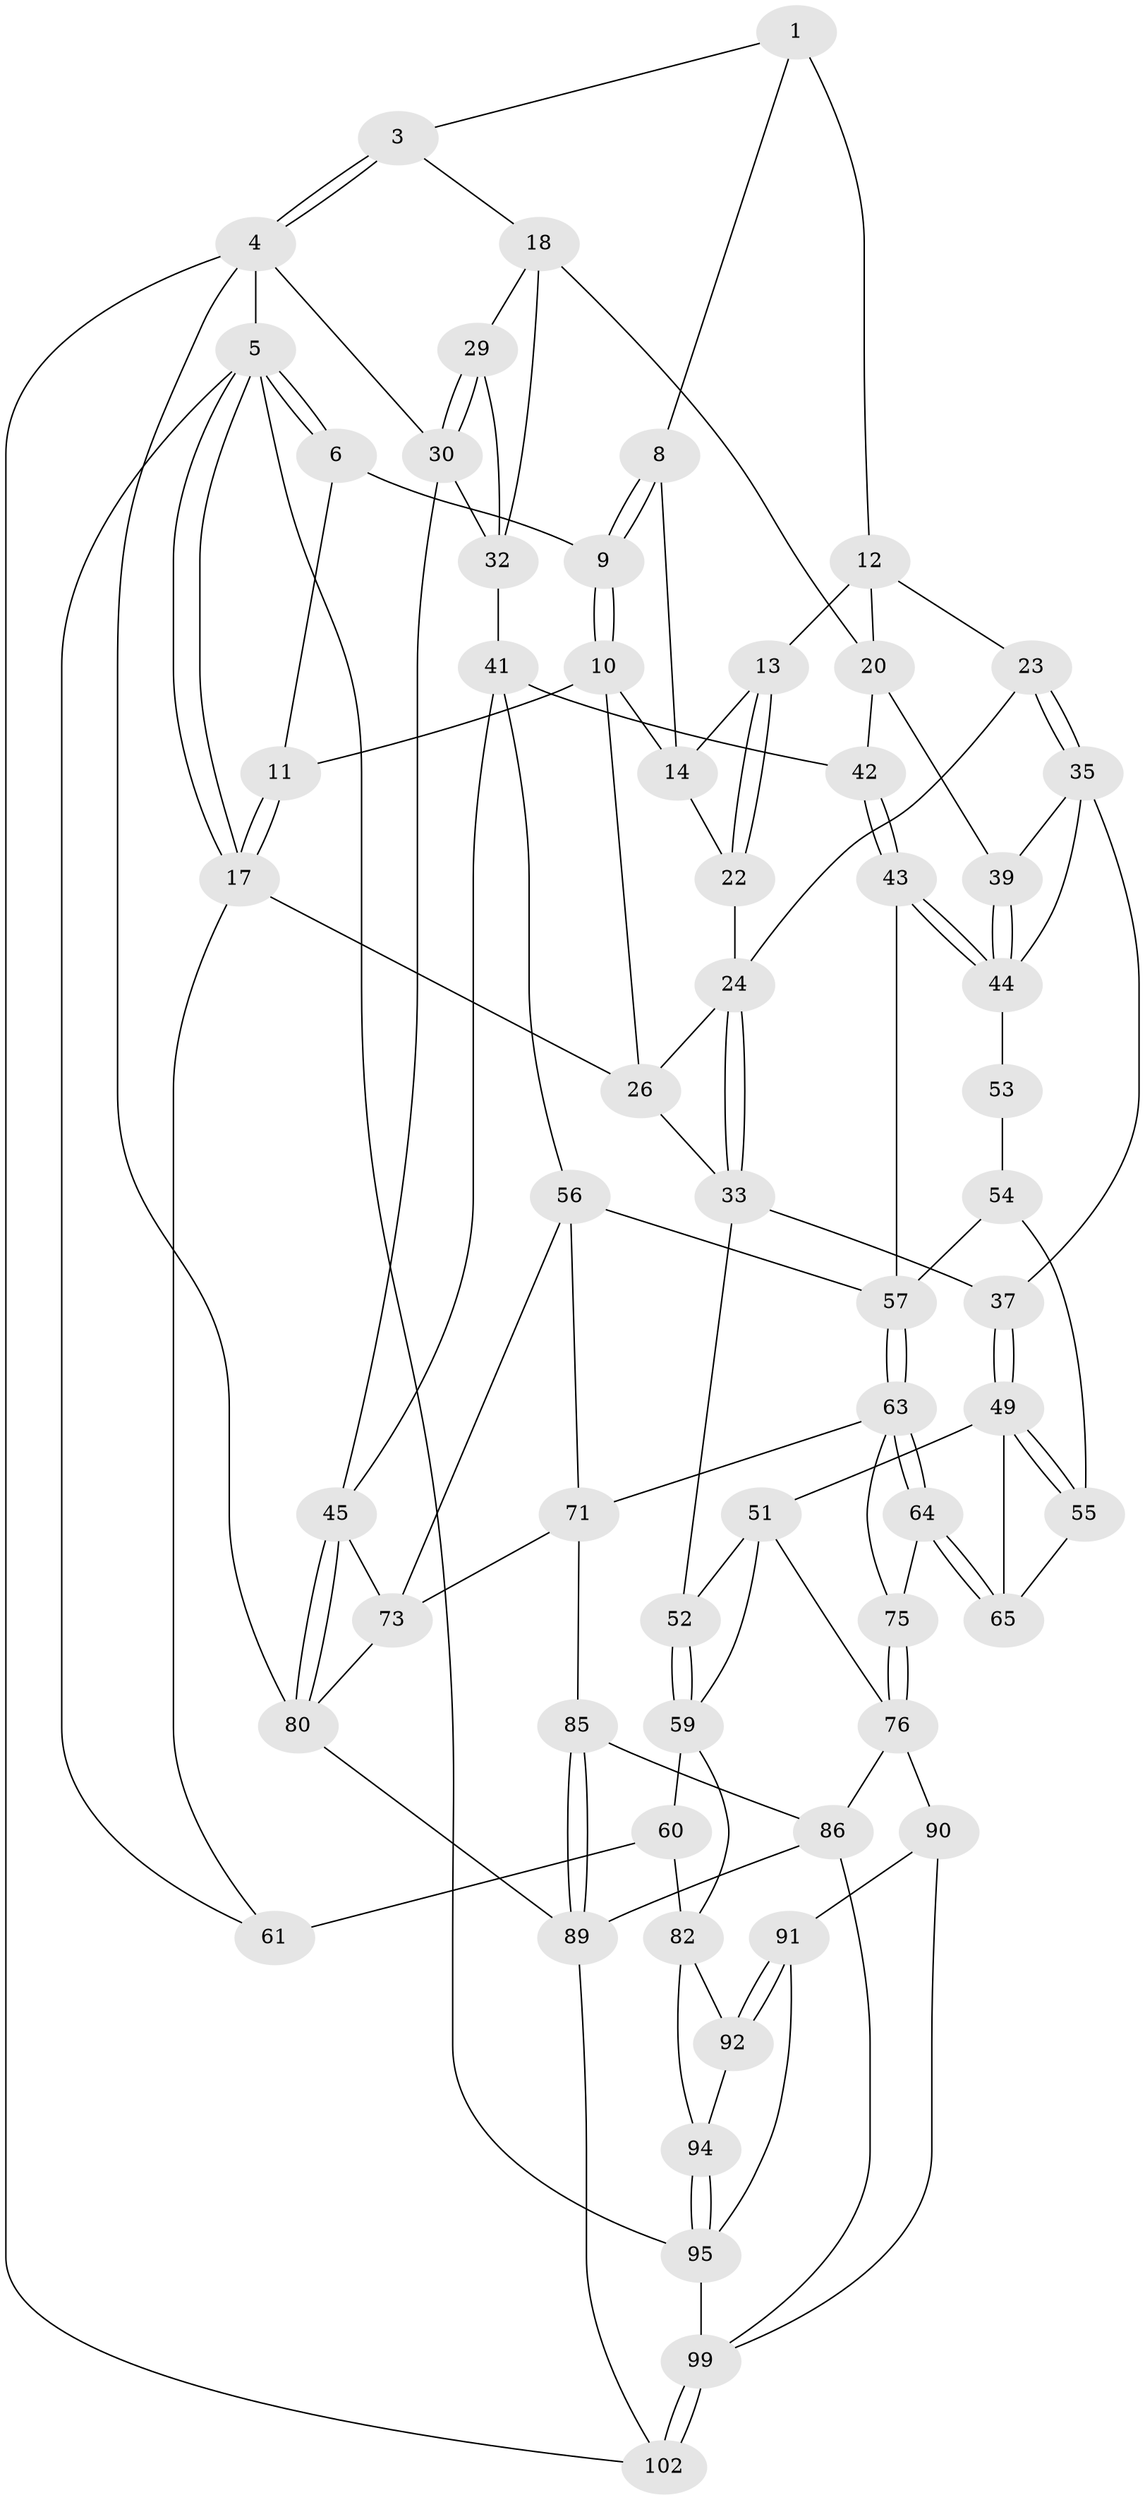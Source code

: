 // original degree distribution, {3: 0.0196078431372549, 5: 0.5686274509803921, 6: 0.19607843137254902, 4: 0.21568627450980393}
// Generated by graph-tools (version 1.1) at 2025/11/02/21/25 10:11:12]
// undirected, 61 vertices, 133 edges
graph export_dot {
graph [start="1"]
  node [color=gray90,style=filled];
  1 [pos="+0.3821813852385001+0",super="+2"];
  3 [pos="+0.6661759242528137+0"];
  4 [pos="+1+0",super="+79"];
  5 [pos="+0+0",super="+69"];
  6 [pos="+0.07413216190850827+0",super="+7"];
  8 [pos="+0.28637181757118446+0.045174347887010205"];
  9 [pos="+0.23473246684627602+0.07229453191270015"];
  10 [pos="+0.2142314074104806+0.11996435052458361",super="+16"];
  11 [pos="+0.15734425872093066+0.07751622172428523"];
  12 [pos="+0.539632874336616+0",super="+21"];
  13 [pos="+0.4068695306732061+0.0852342087367177"];
  14 [pos="+0.32707952568009463+0.08104487557610963",super="+15"];
  17 [pos="+0+0.16832688916454294",super="+27"];
  18 [pos="+0.7282890837781831+0.07659639204086012",super="+19"];
  20 [pos="+0.6906893484515423+0.18115198471279234",super="+38"];
  22 [pos="+0.4003655510684783+0.15199686168570928"];
  23 [pos="+0.4896710685135362+0.2106480244995183"];
  24 [pos="+0.43727805698186484+0.1981420956800492",super="+25"];
  26 [pos="+0.20327384773887092+0.21673448386433744",super="+28"];
  29 [pos="+0.9159052133426595+0.1451725699130034"];
  30 [pos="+1+0.1744385999704673",super="+31"];
  32 [pos="+0.8161141168617432+0.26878050776432305",super="+40"];
  33 [pos="+0.403579673427333+0.3436377859656529",super="+34"];
  35 [pos="+0.5327065217868849+0.315090912418483",super="+36"];
  37 [pos="+0.44340714239290024+0.3488462445109211"];
  39 [pos="+0.6555527385179446+0.2503528598814128"];
  41 [pos="+0.837637960381032+0.33861912908355785",super="+47"];
  42 [pos="+0.7441200763272021+0.34035772750963805"];
  43 [pos="+0.6844131942492951+0.39561435889025526"];
  44 [pos="+0.6679927402896484+0.3746959470523744",super="+48"];
  45 [pos="+1+0.4305851267622047",super="+46"];
  49 [pos="+0.46546161891443005+0.4918009462110637",super="+50"];
  51 [pos="+0.44749850177659617+0.5104360378087082",super="+77"];
  52 [pos="+0.28278429483731954+0.3857368026111556"];
  53 [pos="+0.5407560716286837+0.36787543471081374"];
  54 [pos="+0.5430094885230994+0.41301464298622226",super="+62"];
  55 [pos="+0.5352895701685966+0.44270386007816903"];
  56 [pos="+0.8228790622249263+0.4587077985975841",super="+70"];
  57 [pos="+0.6940744482519383+0.4468361738814181",super="+58"];
  59 [pos="+0.19714434104895193+0.47797973652032905",super="+78"];
  60 [pos="+0.17249047805403336+0.4890988554156041",super="+81"];
  61 [pos="+0+0.36548807365566016",super="+68"];
  63 [pos="+0.6607970848997474+0.5043897717784233",super="+72"];
  64 [pos="+0.5986956854288854+0.49895076727166837",super="+67"];
  65 [pos="+0.5746720634955655+0.48091653236544707",super="+66"];
  71 [pos="+0.6897291386898672+0.599647993950916",super="+84"];
  73 [pos="+0.8835735355008388+0.6366289567949814",super="+74"];
  75 [pos="+0.5571453673952728+0.6019984455250856"];
  76 [pos="+0.49120825821823055+0.6571158483805187",super="+87"];
  80 [pos="+1+0.8454283911418805",super="+88"];
  82 [pos="+0.2793190673520821+0.7458181703841428",super="+83"];
  85 [pos="+0.6869793996282629+0.727509023100645"];
  86 [pos="+0.5711016652103833+0.7904645562899625",super="+98"];
  89 [pos="+0.8829589245755394+0.827836255182772",super="+97"];
  90 [pos="+0.5365498770214409+0.8115596209005836"];
  91 [pos="+0.44313129949953534+0.8325505614974569",super="+96"];
  92 [pos="+0.3564099211338942+0.8043324077390428",super="+93"];
  94 [pos="+0.15407762088330923+0.8867985331843666"];
  95 [pos="+0+1",super="+101"];
  99 [pos="+0.6762144591353249+1",super="+100"];
  102 [pos="+0.7777284786571782+1"];
  1 -- 8;
  1 -- 3;
  1 -- 12;
  3 -- 4;
  3 -- 4;
  3 -- 18;
  4 -- 5 [weight=2];
  4 -- 30;
  4 -- 80;
  4 -- 102;
  5 -- 6;
  5 -- 6;
  5 -- 17;
  5 -- 17;
  5 -- 61;
  5 -- 95;
  6 -- 11;
  6 -- 9;
  8 -- 9;
  8 -- 9;
  8 -- 14;
  9 -- 10;
  9 -- 10;
  10 -- 11;
  10 -- 26;
  10 -- 14;
  11 -- 17;
  11 -- 17;
  12 -- 13;
  12 -- 20;
  12 -- 23;
  13 -- 14;
  13 -- 22;
  13 -- 22;
  14 -- 22;
  17 -- 26;
  17 -- 61;
  18 -- 29;
  18 -- 32;
  18 -- 20;
  20 -- 42;
  20 -- 39;
  22 -- 24;
  23 -- 24;
  23 -- 35;
  23 -- 35;
  24 -- 33;
  24 -- 33;
  24 -- 26;
  26 -- 33;
  29 -- 30;
  29 -- 30;
  29 -- 32;
  30 -- 45;
  30 -- 32;
  32 -- 41;
  33 -- 37;
  33 -- 52;
  35 -- 39;
  35 -- 44;
  35 -- 37;
  37 -- 49;
  37 -- 49;
  39 -- 44;
  39 -- 44;
  41 -- 42;
  41 -- 56;
  41 -- 45;
  42 -- 43;
  42 -- 43;
  43 -- 44;
  43 -- 44;
  43 -- 57;
  44 -- 53;
  45 -- 80;
  45 -- 80;
  45 -- 73;
  49 -- 55;
  49 -- 55;
  49 -- 65;
  49 -- 51;
  51 -- 52;
  51 -- 76;
  51 -- 59;
  52 -- 59;
  52 -- 59;
  53 -- 54 [weight=2];
  54 -- 55;
  54 -- 57;
  55 -- 65;
  56 -- 57;
  56 -- 73;
  56 -- 71;
  57 -- 63;
  57 -- 63;
  59 -- 60;
  59 -- 82;
  60 -- 61 [weight=2];
  60 -- 82;
  63 -- 64;
  63 -- 64;
  63 -- 75;
  63 -- 71;
  64 -- 65 [weight=2];
  64 -- 65;
  64 -- 75;
  71 -- 85;
  71 -- 73;
  73 -- 80;
  75 -- 76;
  75 -- 76;
  76 -- 90;
  76 -- 86;
  80 -- 89;
  82 -- 92;
  82 -- 94;
  85 -- 86;
  85 -- 89;
  85 -- 89;
  86 -- 89;
  86 -- 99;
  89 -- 102;
  90 -- 91;
  90 -- 99;
  91 -- 92 [weight=2];
  91 -- 92;
  91 -- 95;
  92 -- 94;
  94 -- 95;
  94 -- 95;
  95 -- 99;
  99 -- 102;
  99 -- 102;
}
